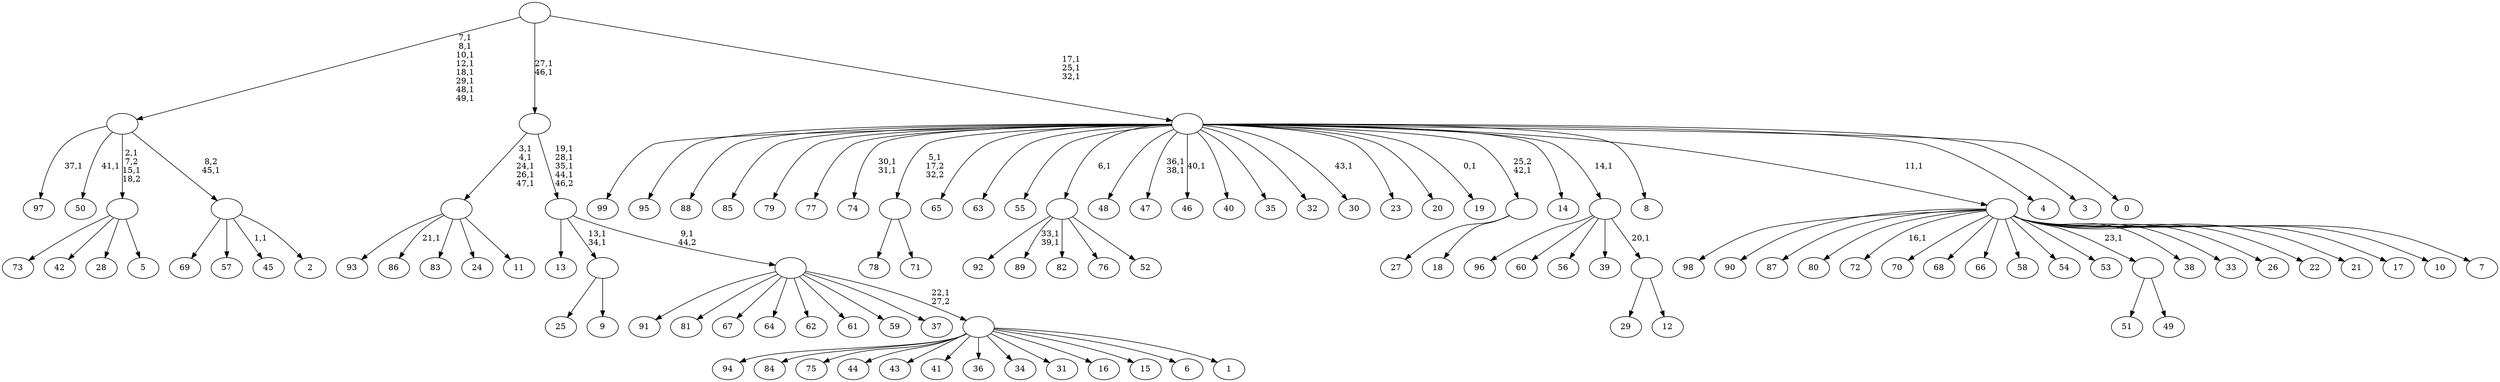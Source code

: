 digraph T {
	150 [label="99"]
	149 [label="98"]
	148 [label="97"]
	146 [label="96"]
	145 [label="95"]
	144 [label="94"]
	143 [label="93"]
	142 [label="92"]
	141 [label="91"]
	140 [label="90"]
	139 [label="89"]
	136 [label="88"]
	135 [label="87"]
	134 [label="86"]
	132 [label="85"]
	131 [label="84"]
	130 [label="83"]
	129 [label="82"]
	128 [label="81"]
	127 [label="80"]
	126 [label="79"]
	125 [label="78"]
	124 [label="77"]
	123 [label="76"]
	122 [label="75"]
	121 [label="74"]
	118 [label="73"]
	117 [label="72"]
	115 [label="71"]
	114 [label=""]
	113 [label="70"]
	112 [label="69"]
	111 [label="68"]
	110 [label="67"]
	109 [label="66"]
	108 [label="65"]
	107 [label="64"]
	106 [label="63"]
	105 [label="62"]
	104 [label="61"]
	103 [label="60"]
	102 [label="59"]
	101 [label="58"]
	100 [label="57"]
	99 [label="56"]
	98 [label="55"]
	97 [label="54"]
	96 [label="53"]
	95 [label="52"]
	94 [label=""]
	93 [label="51"]
	92 [label="50"]
	90 [label="49"]
	89 [label=""]
	88 [label="48"]
	87 [label="47"]
	84 [label="46"]
	82 [label="45"]
	80 [label="44"]
	79 [label="43"]
	78 [label="42"]
	77 [label="41"]
	76 [label="40"]
	75 [label="39"]
	74 [label="38"]
	73 [label="37"]
	72 [label="36"]
	71 [label="35"]
	70 [label="34"]
	69 [label="33"]
	68 [label="32"]
	67 [label="31"]
	66 [label="30"]
	64 [label="29"]
	63 [label="28"]
	62 [label="27"]
	61 [label="26"]
	60 [label="25"]
	59 [label="24"]
	58 [label="23"]
	57 [label="22"]
	56 [label="21"]
	55 [label="20"]
	54 [label="19"]
	52 [label="18"]
	51 [label=""]
	50 [label="17"]
	49 [label="16"]
	48 [label="15"]
	47 [label="14"]
	46 [label="13"]
	45 [label="12"]
	44 [label=""]
	43 [label=""]
	42 [label="11"]
	41 [label=""]
	36 [label="10"]
	35 [label="9"]
	34 [label=""]
	32 [label="8"]
	31 [label="7"]
	30 [label=""]
	29 [label="6"]
	28 [label="5"]
	27 [label=""]
	25 [label="4"]
	24 [label="3"]
	23 [label="2"]
	22 [label=""]
	21 [label=""]
	13 [label="1"]
	12 [label=""]
	11 [label=""]
	10 [label=""]
	6 [label=""]
	4 [label="0"]
	3 [label=""]
	0 [label=""]
	114 -> 125 [label=""]
	114 -> 115 [label=""]
	94 -> 139 [label="33,1\n39,1"]
	94 -> 142 [label=""]
	94 -> 129 [label=""]
	94 -> 123 [label=""]
	94 -> 95 [label=""]
	89 -> 93 [label=""]
	89 -> 90 [label=""]
	51 -> 62 [label=""]
	51 -> 52 [label=""]
	44 -> 64 [label=""]
	44 -> 45 [label=""]
	43 -> 146 [label=""]
	43 -> 103 [label=""]
	43 -> 99 [label=""]
	43 -> 75 [label=""]
	43 -> 44 [label="20,1"]
	41 -> 134 [label="21,1"]
	41 -> 143 [label=""]
	41 -> 130 [label=""]
	41 -> 59 [label=""]
	41 -> 42 [label=""]
	34 -> 60 [label=""]
	34 -> 35 [label=""]
	30 -> 117 [label="16,1"]
	30 -> 149 [label=""]
	30 -> 140 [label=""]
	30 -> 135 [label=""]
	30 -> 127 [label=""]
	30 -> 113 [label=""]
	30 -> 111 [label=""]
	30 -> 109 [label=""]
	30 -> 101 [label=""]
	30 -> 97 [label=""]
	30 -> 96 [label=""]
	30 -> 89 [label="23,1"]
	30 -> 74 [label=""]
	30 -> 69 [label=""]
	30 -> 61 [label=""]
	30 -> 57 [label=""]
	30 -> 56 [label=""]
	30 -> 50 [label=""]
	30 -> 36 [label=""]
	30 -> 31 [label=""]
	27 -> 118 [label=""]
	27 -> 78 [label=""]
	27 -> 63 [label=""]
	27 -> 28 [label=""]
	22 -> 82 [label="1,1"]
	22 -> 112 [label=""]
	22 -> 100 [label=""]
	22 -> 23 [label=""]
	21 -> 27 [label="2,1\n7,2\n15,1\n18,2"]
	21 -> 92 [label="41,1"]
	21 -> 148 [label="37,1"]
	21 -> 22 [label="8,2\n45,1"]
	12 -> 144 [label=""]
	12 -> 131 [label=""]
	12 -> 122 [label=""]
	12 -> 80 [label=""]
	12 -> 79 [label=""]
	12 -> 77 [label=""]
	12 -> 72 [label=""]
	12 -> 70 [label=""]
	12 -> 67 [label=""]
	12 -> 49 [label=""]
	12 -> 48 [label=""]
	12 -> 29 [label=""]
	12 -> 13 [label=""]
	11 -> 141 [label=""]
	11 -> 128 [label=""]
	11 -> 110 [label=""]
	11 -> 107 [label=""]
	11 -> 105 [label=""]
	11 -> 104 [label=""]
	11 -> 102 [label=""]
	11 -> 73 [label=""]
	11 -> 12 [label="22,1\n27,2"]
	10 -> 34 [label="13,1\n34,1"]
	10 -> 46 [label=""]
	10 -> 11 [label="9,1\n44,2"]
	6 -> 10 [label="19,1\n28,1\n35,1\n44,1\n46,2"]
	6 -> 41 [label="3,1\n4,1\n24,1\n26,1\n47,1"]
	3 -> 54 [label="0,1"]
	3 -> 66 [label="43,1"]
	3 -> 84 [label="40,1"]
	3 -> 87 [label="36,1\n38,1"]
	3 -> 121 [label="30,1\n31,1"]
	3 -> 150 [label=""]
	3 -> 145 [label=""]
	3 -> 136 [label=""]
	3 -> 132 [label=""]
	3 -> 126 [label=""]
	3 -> 124 [label=""]
	3 -> 114 [label="5,1\n17,2\n32,2"]
	3 -> 108 [label=""]
	3 -> 106 [label=""]
	3 -> 98 [label=""]
	3 -> 94 [label="6,1"]
	3 -> 88 [label=""]
	3 -> 76 [label=""]
	3 -> 71 [label=""]
	3 -> 68 [label=""]
	3 -> 58 [label=""]
	3 -> 55 [label=""]
	3 -> 51 [label="25,2\n42,1"]
	3 -> 47 [label=""]
	3 -> 43 [label="14,1"]
	3 -> 32 [label=""]
	3 -> 30 [label="11,1"]
	3 -> 25 [label=""]
	3 -> 24 [label=""]
	3 -> 4 [label=""]
	0 -> 3 [label="17,1\n25,1\n32,1"]
	0 -> 6 [label="27,1\n46,1"]
	0 -> 21 [label="7,1\n8,1\n10,1\n12,1\n18,1\n29,1\n48,1\n49,1"]
}
